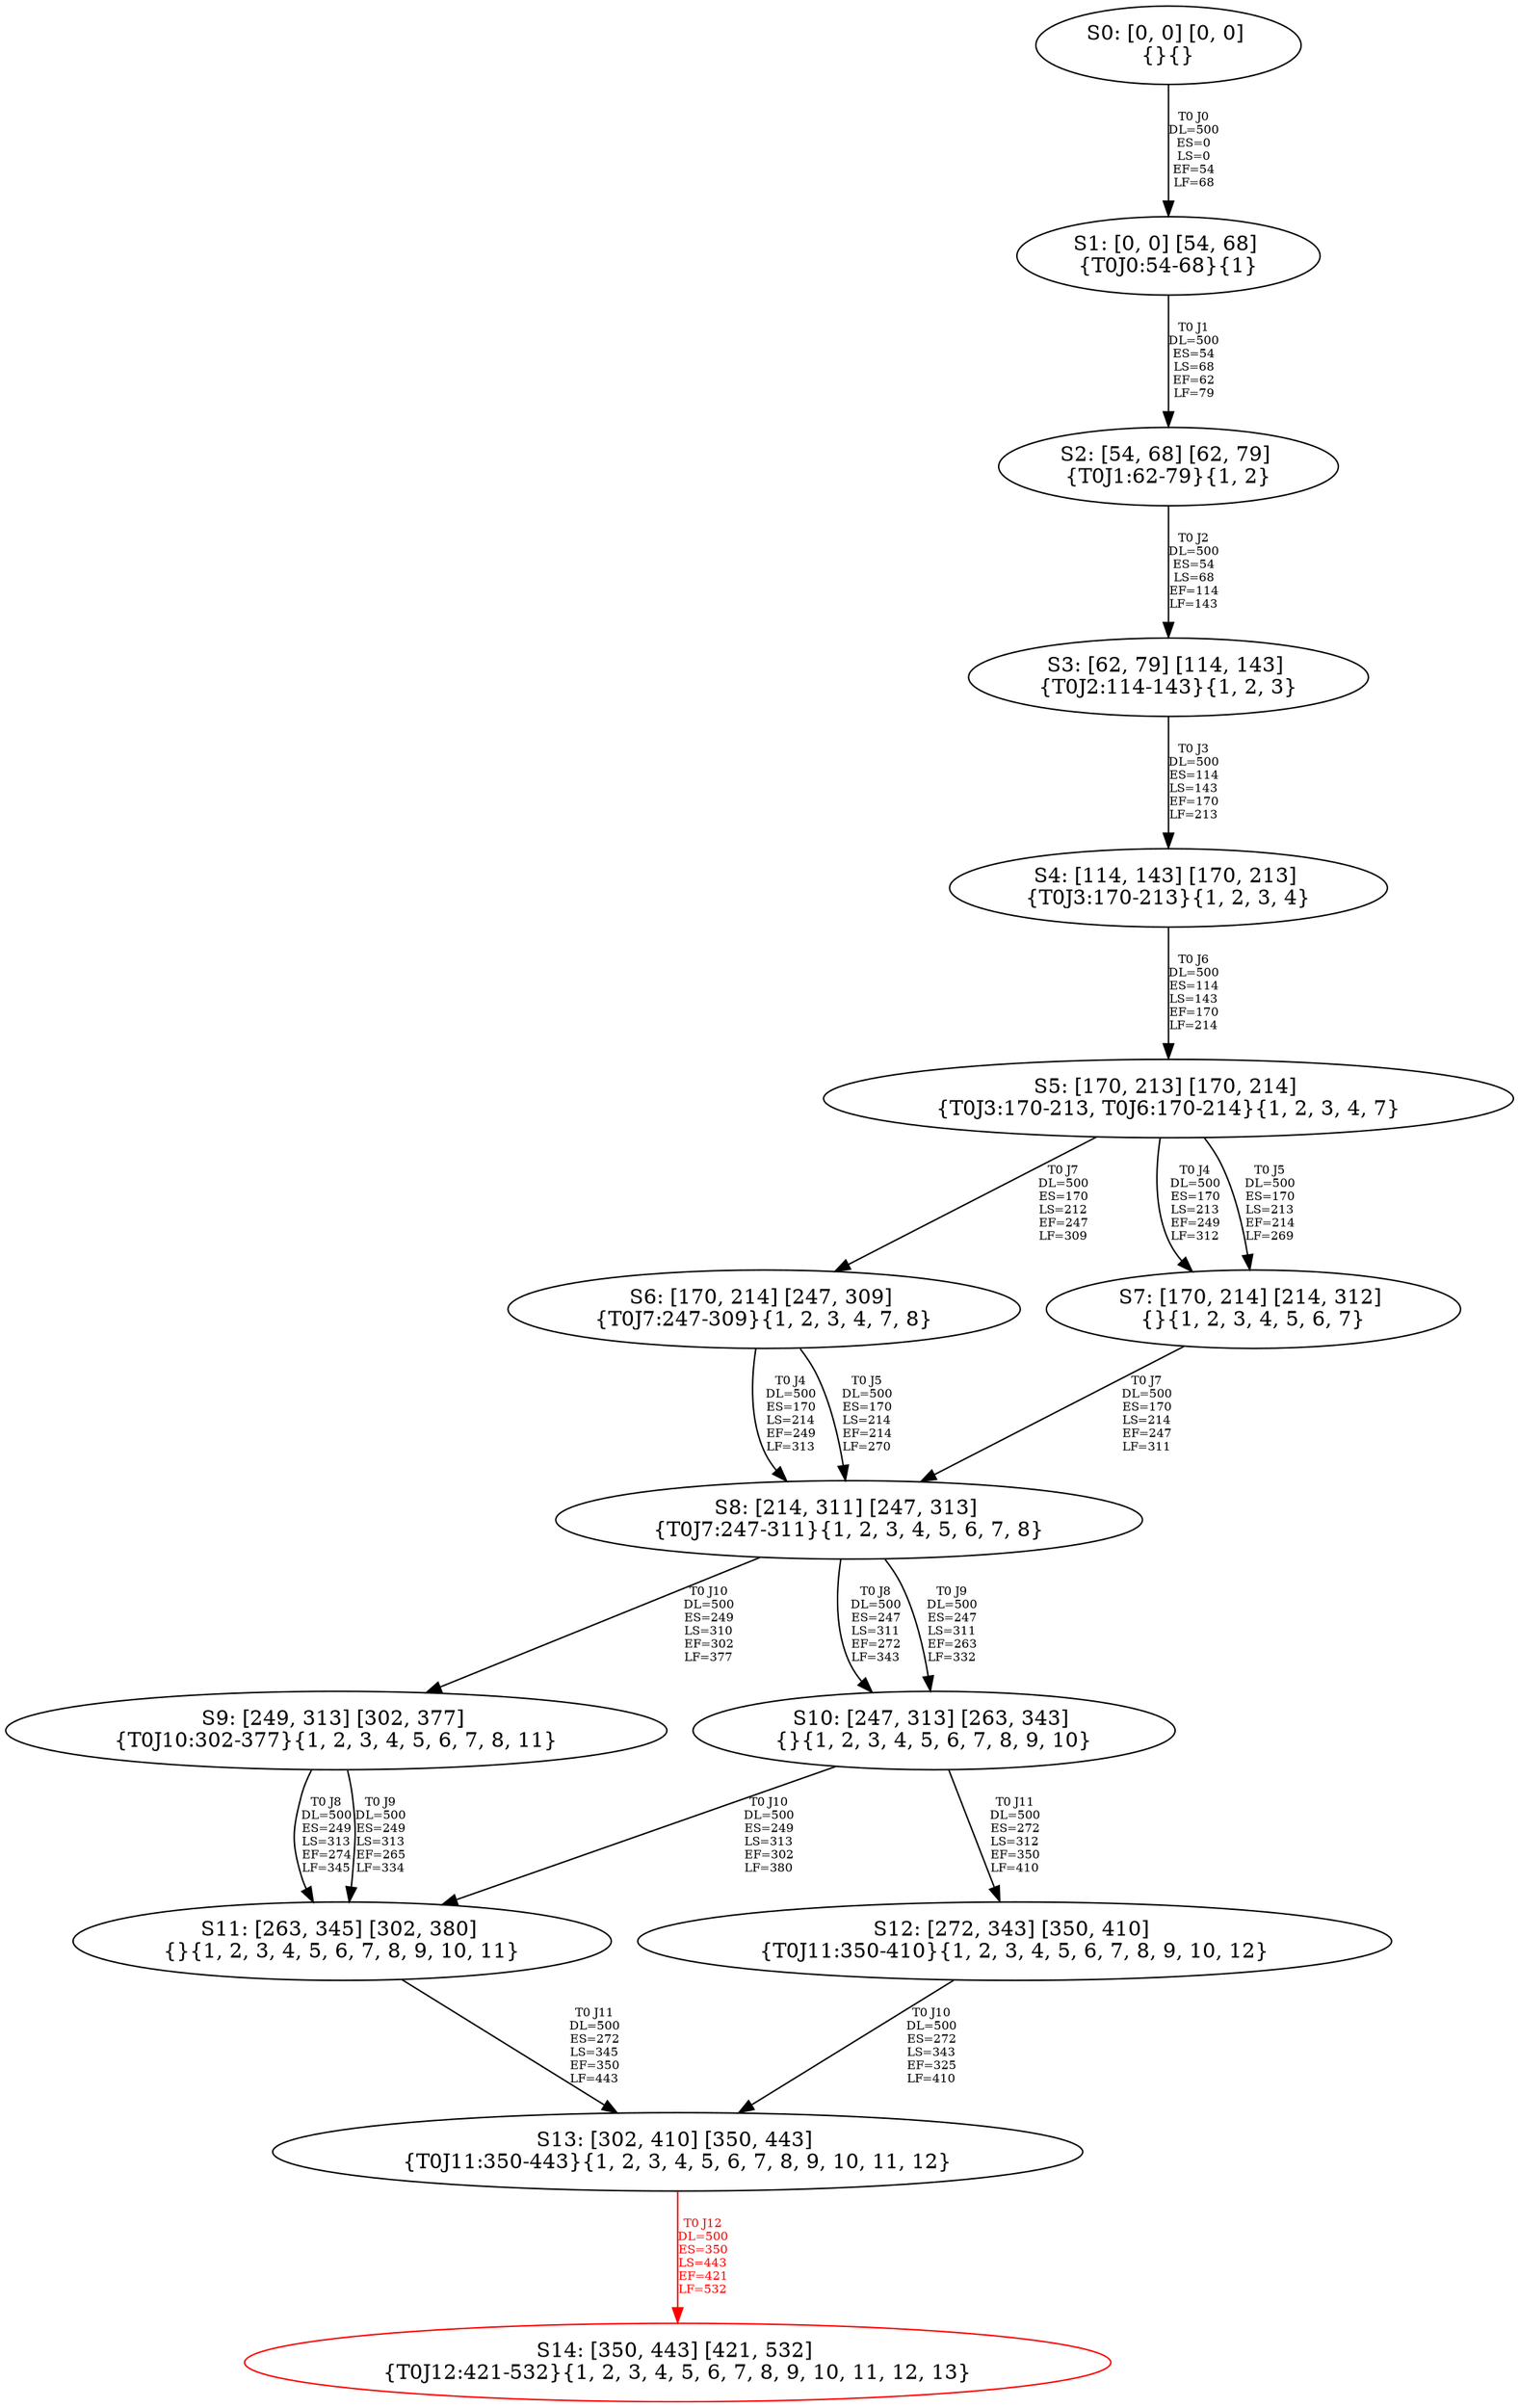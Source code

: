 digraph {
	S0[label="S0: [0, 0] [0, 0] \n{}{}"];
	S1[label="S1: [0, 0] [54, 68] \n{T0J0:54-68}{1}"];
	S2[label="S2: [54, 68] [62, 79] \n{T0J1:62-79}{1, 2}"];
	S3[label="S3: [62, 79] [114, 143] \n{T0J2:114-143}{1, 2, 3}"];
	S4[label="S4: [114, 143] [170, 213] \n{T0J3:170-213}{1, 2, 3, 4}"];
	S5[label="S5: [170, 213] [170, 214] \n{T0J3:170-213, T0J6:170-214}{1, 2, 3, 4, 7}"];
	S6[label="S6: [170, 214] [247, 309] \n{T0J7:247-309}{1, 2, 3, 4, 7, 8}"];
	S7[label="S7: [170, 214] [214, 312] \n{}{1, 2, 3, 4, 5, 6, 7}"];
	S8[label="S8: [214, 311] [247, 313] \n{T0J7:247-311}{1, 2, 3, 4, 5, 6, 7, 8}"];
	S9[label="S9: [249, 313] [302, 377] \n{T0J10:302-377}{1, 2, 3, 4, 5, 6, 7, 8, 11}"];
	S10[label="S10: [247, 313] [263, 343] \n{}{1, 2, 3, 4, 5, 6, 7, 8, 9, 10}"];
	S11[label="S11: [263, 345] [302, 380] \n{}{1, 2, 3, 4, 5, 6, 7, 8, 9, 10, 11}"];
	S12[label="S12: [272, 343] [350, 410] \n{T0J11:350-410}{1, 2, 3, 4, 5, 6, 7, 8, 9, 10, 12}"];
	S13[label="S13: [302, 410] [350, 443] \n{T0J11:350-443}{1, 2, 3, 4, 5, 6, 7, 8, 9, 10, 11, 12}"];
	S14[label="S14: [350, 443] [421, 532] \n{T0J12:421-532}{1, 2, 3, 4, 5, 6, 7, 8, 9, 10, 11, 12, 13}"];
	S0 -> S1[label="T0 J0\nDL=500\nES=0\nLS=0\nEF=54\nLF=68",fontsize=8];
	S1 -> S2[label="T0 J1\nDL=500\nES=54\nLS=68\nEF=62\nLF=79",fontsize=8];
	S2 -> S3[label="T0 J2\nDL=500\nES=54\nLS=68\nEF=114\nLF=143",fontsize=8];
	S3 -> S4[label="T0 J3\nDL=500\nES=114\nLS=143\nEF=170\nLF=213",fontsize=8];
	S4 -> S5[label="T0 J6\nDL=500\nES=114\nLS=143\nEF=170\nLF=214",fontsize=8];
	S5 -> S7[label="T0 J4\nDL=500\nES=170\nLS=213\nEF=249\nLF=312",fontsize=8];
	S5 -> S7[label="T0 J5\nDL=500\nES=170\nLS=213\nEF=214\nLF=269",fontsize=8];
	S5 -> S6[label="T0 J7\nDL=500\nES=170\nLS=212\nEF=247\nLF=309",fontsize=8];
	S6 -> S8[label="T0 J4\nDL=500\nES=170\nLS=214\nEF=249\nLF=313",fontsize=8];
	S6 -> S8[label="T0 J5\nDL=500\nES=170\nLS=214\nEF=214\nLF=270",fontsize=8];
	S7 -> S8[label="T0 J7\nDL=500\nES=170\nLS=214\nEF=247\nLF=311",fontsize=8];
	S8 -> S10[label="T0 J8\nDL=500\nES=247\nLS=311\nEF=272\nLF=343",fontsize=8];
	S8 -> S10[label="T0 J9\nDL=500\nES=247\nLS=311\nEF=263\nLF=332",fontsize=8];
	S8 -> S9[label="T0 J10\nDL=500\nES=249\nLS=310\nEF=302\nLF=377",fontsize=8];
	S9 -> S11[label="T0 J8\nDL=500\nES=249\nLS=313\nEF=274\nLF=345",fontsize=8];
	S9 -> S11[label="T0 J9\nDL=500\nES=249\nLS=313\nEF=265\nLF=334",fontsize=8];
	S10 -> S11[label="T0 J10\nDL=500\nES=249\nLS=313\nEF=302\nLF=380",fontsize=8];
	S10 -> S12[label="T0 J11\nDL=500\nES=272\nLS=312\nEF=350\nLF=410",fontsize=8];
	S11 -> S13[label="T0 J11\nDL=500\nES=272\nLS=345\nEF=350\nLF=443",fontsize=8];
	S12 -> S13[label="T0 J10\nDL=500\nES=272\nLS=343\nEF=325\nLF=410",fontsize=8];
	S13 -> S14[label="T0 J12\nDL=500\nES=350\nLS=443\nEF=421\nLF=532",color=Red,fontcolor=Red,fontsize=8];
S14[color=Red];
}
